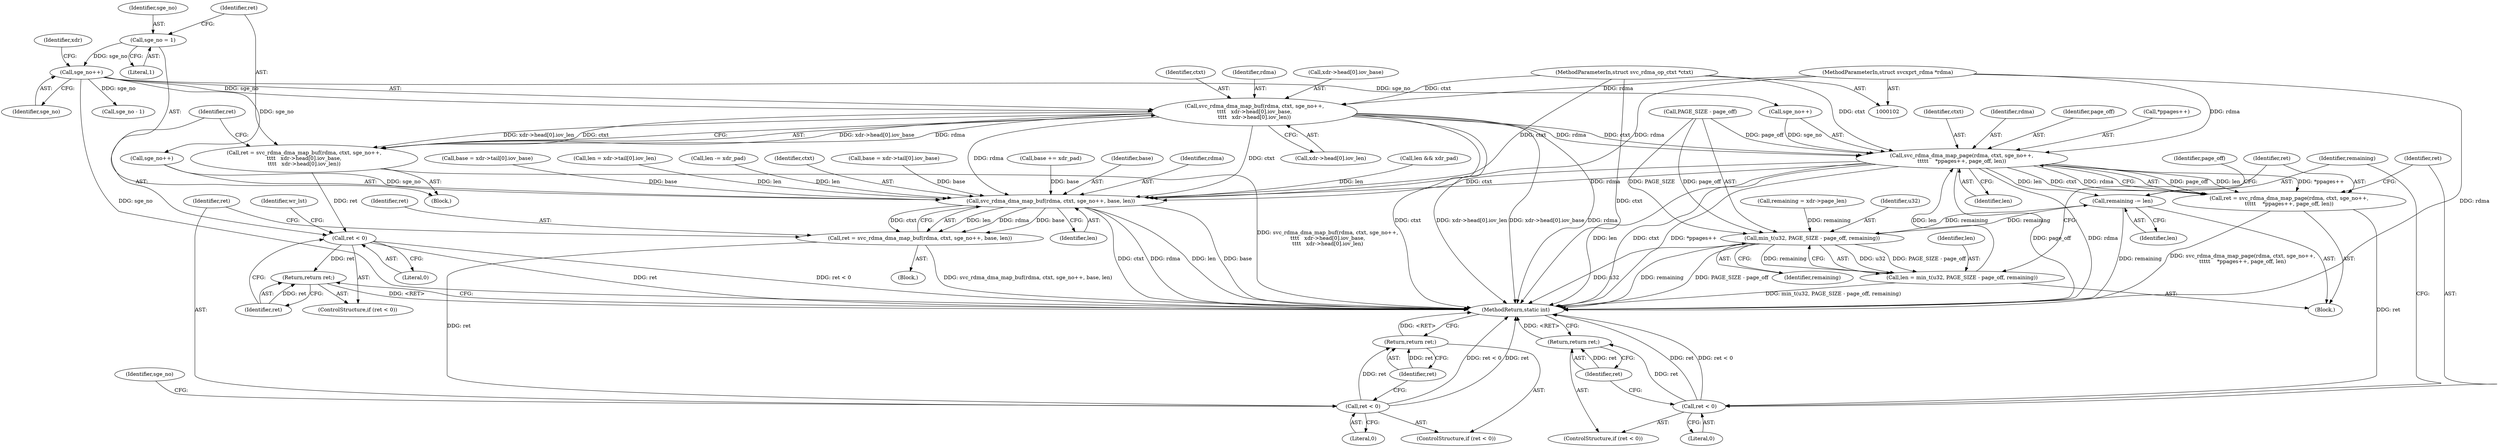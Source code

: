 digraph "0_linux_c70422f760c120480fee4de6c38804c72aa26bc1_35@array" {
"1000121" [label="(Call,svc_rdma_dma_map_buf(rdma, ctxt, sge_no++,\n\t\t\t\t   xdr->head[0].iov_base,\n\t\t\t\t   xdr->head[0].iov_len))"];
"1000103" [label="(MethodParameterIn,struct svcxprt_rdma *rdma)"];
"1000104" [label="(MethodParameterIn,struct svc_rdma_op_ctxt *ctxt)"];
"1000124" [label="(Call,sge_no++)"];
"1000116" [label="(Call,sge_no = 1)"];
"1000119" [label="(Call,ret = svc_rdma_dma_map_buf(rdma, ctxt, sge_no++,\n\t\t\t\t   xdr->head[0].iov_base,\n\t\t\t\t   xdr->head[0].iov_len))"];
"1000141" [label="(Call,ret < 0)"];
"1000144" [label="(Return,return ret;)"];
"1000221" [label="(Call,svc_rdma_dma_map_page(rdma, ctxt, sge_no++,\n\t\t\t\t\t    *ppages++, page_off, len))"];
"1000219" [label="(Call,ret = svc_rdma_dma_map_page(rdma, ctxt, sge_no++,\n\t\t\t\t\t    *ppages++, page_off, len))"];
"1000232" [label="(Call,ret < 0)"];
"1000235" [label="(Return,return ret;)"];
"1000237" [label="(Call,remaining -= len)"];
"1000213" [label="(Call,min_t(u32, PAGE_SIZE - page_off, remaining))"];
"1000211" [label="(Call,len = min_t(u32, PAGE_SIZE - page_off, remaining))"];
"1000267" [label="(Call,svc_rdma_dma_map_buf(rdma, ctxt, sge_no++, base, len))"];
"1000265" [label="(Call,ret = svc_rdma_dma_map_buf(rdma, ctxt, sge_no++, base, len))"];
"1000275" [label="(Call,ret < 0)"];
"1000278" [label="(Return,return ret;)"];
"1000278" [label="(Return,return ret;)"];
"1000279" [label="(Identifier,ret)"];
"1000126" [label="(Call,xdr->head[0].iov_base)"];
"1000224" [label="(Call,sge_no++)"];
"1000243" [label="(Call,base = xdr->tail[0].iov_base)"];
"1000220" [label="(Identifier,ret)"];
"1000221" [label="(Call,svc_rdma_dma_map_page(rdma, ctxt, sge_no++,\n\t\t\t\t\t    *ppages++, page_off, len))"];
"1000122" [label="(Identifier,rdma)"];
"1000267" [label="(Call,svc_rdma_dma_map_buf(rdma, ctxt, sge_no++, base, len))"];
"1000281" [label="(Call,sge_no - 1)"];
"1000232" [label="(Call,ret < 0)"];
"1000273" [label="(Identifier,len)"];
"1000143" [label="(Literal,0)"];
"1000223" [label="(Identifier,ctxt)"];
"1000270" [label="(Call,sge_no++)"];
"1000212" [label="(Identifier,len)"];
"1000215" [label="(Call,PAGE_SIZE - page_off)"];
"1000222" [label="(Identifier,rdma)"];
"1000252" [label="(Call,len = xdr->tail[0].iov_len)"];
"1000284" [label="(MethodReturn,static int)"];
"1000104" [label="(MethodParameterIn,struct svc_rdma_op_ctxt *ctxt)"];
"1000117" [label="(Identifier,sge_no)"];
"1000141" [label="(Call,ret < 0)"];
"1000213" [label="(Call,min_t(u32, PAGE_SIZE - page_off, remaining))"];
"1000140" [label="(ControlStructure,if (ret < 0))"];
"1000210" [label="(Block,)"];
"1000181" [label="(Call,len -= xdr_pad)"];
"1000277" [label="(Literal,0)"];
"1000120" [label="(Identifier,ret)"];
"1000219" [label="(Call,ret = svc_rdma_dma_map_page(rdma, ctxt, sge_no++,\n\t\t\t\t\t    *ppages++, page_off, len))"];
"1000142" [label="(Identifier,ret)"];
"1000119" [label="(Call,ret = svc_rdma_dma_map_buf(rdma, ctxt, sge_no++,\n\t\t\t\t   xdr->head[0].iov_base,\n\t\t\t\t   xdr->head[0].iov_len))"];
"1000118" [label="(Literal,1)"];
"1000147" [label="(Identifier,wr_lst)"];
"1000214" [label="(Identifier,u32)"];
"1000203" [label="(Call,remaining = xdr->page_len)"];
"1000264" [label="(Block,)"];
"1000230" [label="(Identifier,len)"];
"1000211" [label="(Call,len = min_t(u32, PAGE_SIZE - page_off, remaining))"];
"1000124" [label="(Call,sge_no++)"];
"1000129" [label="(Identifier,xdr)"];
"1000237" [label="(Call,remaining -= len)"];
"1000133" [label="(Call,xdr->head[0].iov_len)"];
"1000229" [label="(Identifier,page_off)"];
"1000178" [label="(Call,base += xdr_pad)"];
"1000266" [label="(Identifier,ret)"];
"1000107" [label="(Block,)"];
"1000125" [label="(Identifier,sge_no)"];
"1000265" [label="(Call,ret = svc_rdma_dma_map_buf(rdma, ctxt, sge_no++, base, len))"];
"1000103" [label="(MethodParameterIn,struct svcxprt_rdma *rdma)"];
"1000235" [label="(Return,return ret;)"];
"1000275" [label="(Call,ret < 0)"];
"1000233" [label="(Identifier,ret)"];
"1000116" [label="(Call,sge_no = 1)"];
"1000241" [label="(Identifier,page_off)"];
"1000269" [label="(Identifier,ctxt)"];
"1000149" [label="(Call,base = xdr->tail[0].iov_base)"];
"1000282" [label="(Identifier,sge_no)"];
"1000238" [label="(Identifier,remaining)"];
"1000272" [label="(Identifier,base)"];
"1000268" [label="(Identifier,rdma)"];
"1000226" [label="(Call,*ppages++)"];
"1000274" [label="(ControlStructure,if (ret < 0))"];
"1000174" [label="(Call,len && xdr_pad)"];
"1000231" [label="(ControlStructure,if (ret < 0))"];
"1000276" [label="(Identifier,ret)"];
"1000145" [label="(Identifier,ret)"];
"1000218" [label="(Identifier,remaining)"];
"1000234" [label="(Literal,0)"];
"1000236" [label="(Identifier,ret)"];
"1000121" [label="(Call,svc_rdma_dma_map_buf(rdma, ctxt, sge_no++,\n\t\t\t\t   xdr->head[0].iov_base,\n\t\t\t\t   xdr->head[0].iov_len))"];
"1000239" [label="(Identifier,len)"];
"1000123" [label="(Identifier,ctxt)"];
"1000144" [label="(Return,return ret;)"];
"1000121" -> "1000119"  [label="AST: "];
"1000121" -> "1000133"  [label="CFG: "];
"1000122" -> "1000121"  [label="AST: "];
"1000123" -> "1000121"  [label="AST: "];
"1000124" -> "1000121"  [label="AST: "];
"1000126" -> "1000121"  [label="AST: "];
"1000133" -> "1000121"  [label="AST: "];
"1000119" -> "1000121"  [label="CFG: "];
"1000121" -> "1000284"  [label="DDG: xdr->head[0].iov_base"];
"1000121" -> "1000284"  [label="DDG: ctxt"];
"1000121" -> "1000284"  [label="DDG: xdr->head[0].iov_len"];
"1000121" -> "1000284"  [label="DDG: rdma"];
"1000121" -> "1000119"  [label="DDG: xdr->head[0].iov_base"];
"1000121" -> "1000119"  [label="DDG: rdma"];
"1000121" -> "1000119"  [label="DDG: xdr->head[0].iov_len"];
"1000121" -> "1000119"  [label="DDG: ctxt"];
"1000103" -> "1000121"  [label="DDG: rdma"];
"1000104" -> "1000121"  [label="DDG: ctxt"];
"1000124" -> "1000121"  [label="DDG: sge_no"];
"1000121" -> "1000221"  [label="DDG: rdma"];
"1000121" -> "1000221"  [label="DDG: ctxt"];
"1000121" -> "1000267"  [label="DDG: rdma"];
"1000121" -> "1000267"  [label="DDG: ctxt"];
"1000103" -> "1000102"  [label="AST: "];
"1000103" -> "1000284"  [label="DDG: rdma"];
"1000103" -> "1000221"  [label="DDG: rdma"];
"1000103" -> "1000267"  [label="DDG: rdma"];
"1000104" -> "1000102"  [label="AST: "];
"1000104" -> "1000284"  [label="DDG: ctxt"];
"1000104" -> "1000221"  [label="DDG: ctxt"];
"1000104" -> "1000267"  [label="DDG: ctxt"];
"1000124" -> "1000125"  [label="CFG: "];
"1000125" -> "1000124"  [label="AST: "];
"1000129" -> "1000124"  [label="CFG: "];
"1000124" -> "1000284"  [label="DDG: sge_no"];
"1000116" -> "1000124"  [label="DDG: sge_no"];
"1000124" -> "1000224"  [label="DDG: sge_no"];
"1000124" -> "1000270"  [label="DDG: sge_no"];
"1000124" -> "1000281"  [label="DDG: sge_no"];
"1000116" -> "1000107"  [label="AST: "];
"1000116" -> "1000118"  [label="CFG: "];
"1000117" -> "1000116"  [label="AST: "];
"1000118" -> "1000116"  [label="AST: "];
"1000120" -> "1000116"  [label="CFG: "];
"1000119" -> "1000107"  [label="AST: "];
"1000120" -> "1000119"  [label="AST: "];
"1000142" -> "1000119"  [label="CFG: "];
"1000119" -> "1000284"  [label="DDG: svc_rdma_dma_map_buf(rdma, ctxt, sge_no++,\n\t\t\t\t   xdr->head[0].iov_base,\n\t\t\t\t   xdr->head[0].iov_len)"];
"1000119" -> "1000141"  [label="DDG: ret"];
"1000141" -> "1000140"  [label="AST: "];
"1000141" -> "1000143"  [label="CFG: "];
"1000142" -> "1000141"  [label="AST: "];
"1000143" -> "1000141"  [label="AST: "];
"1000145" -> "1000141"  [label="CFG: "];
"1000147" -> "1000141"  [label="CFG: "];
"1000141" -> "1000284"  [label="DDG: ret"];
"1000141" -> "1000284"  [label="DDG: ret < 0"];
"1000141" -> "1000144"  [label="DDG: ret"];
"1000144" -> "1000140"  [label="AST: "];
"1000144" -> "1000145"  [label="CFG: "];
"1000145" -> "1000144"  [label="AST: "];
"1000284" -> "1000144"  [label="CFG: "];
"1000144" -> "1000284"  [label="DDG: <RET>"];
"1000145" -> "1000144"  [label="DDG: ret"];
"1000221" -> "1000219"  [label="AST: "];
"1000221" -> "1000230"  [label="CFG: "];
"1000222" -> "1000221"  [label="AST: "];
"1000223" -> "1000221"  [label="AST: "];
"1000224" -> "1000221"  [label="AST: "];
"1000226" -> "1000221"  [label="AST: "];
"1000229" -> "1000221"  [label="AST: "];
"1000230" -> "1000221"  [label="AST: "];
"1000219" -> "1000221"  [label="CFG: "];
"1000221" -> "1000284"  [label="DDG: ctxt"];
"1000221" -> "1000284"  [label="DDG: *ppages++"];
"1000221" -> "1000284"  [label="DDG: page_off"];
"1000221" -> "1000284"  [label="DDG: rdma"];
"1000221" -> "1000284"  [label="DDG: len"];
"1000221" -> "1000219"  [label="DDG: page_off"];
"1000221" -> "1000219"  [label="DDG: len"];
"1000221" -> "1000219"  [label="DDG: *ppages++"];
"1000221" -> "1000219"  [label="DDG: ctxt"];
"1000221" -> "1000219"  [label="DDG: rdma"];
"1000224" -> "1000221"  [label="DDG: sge_no"];
"1000215" -> "1000221"  [label="DDG: page_off"];
"1000211" -> "1000221"  [label="DDG: len"];
"1000221" -> "1000237"  [label="DDG: len"];
"1000221" -> "1000267"  [label="DDG: rdma"];
"1000221" -> "1000267"  [label="DDG: ctxt"];
"1000219" -> "1000210"  [label="AST: "];
"1000220" -> "1000219"  [label="AST: "];
"1000233" -> "1000219"  [label="CFG: "];
"1000219" -> "1000284"  [label="DDG: svc_rdma_dma_map_page(rdma, ctxt, sge_no++,\n\t\t\t\t\t    *ppages++, page_off, len)"];
"1000219" -> "1000232"  [label="DDG: ret"];
"1000232" -> "1000231"  [label="AST: "];
"1000232" -> "1000234"  [label="CFG: "];
"1000233" -> "1000232"  [label="AST: "];
"1000234" -> "1000232"  [label="AST: "];
"1000236" -> "1000232"  [label="CFG: "];
"1000238" -> "1000232"  [label="CFG: "];
"1000232" -> "1000284"  [label="DDG: ret"];
"1000232" -> "1000284"  [label="DDG: ret < 0"];
"1000232" -> "1000235"  [label="DDG: ret"];
"1000235" -> "1000231"  [label="AST: "];
"1000235" -> "1000236"  [label="CFG: "];
"1000236" -> "1000235"  [label="AST: "];
"1000284" -> "1000235"  [label="CFG: "];
"1000235" -> "1000284"  [label="DDG: <RET>"];
"1000236" -> "1000235"  [label="DDG: ret"];
"1000237" -> "1000210"  [label="AST: "];
"1000237" -> "1000239"  [label="CFG: "];
"1000238" -> "1000237"  [label="AST: "];
"1000239" -> "1000237"  [label="AST: "];
"1000241" -> "1000237"  [label="CFG: "];
"1000237" -> "1000284"  [label="DDG: remaining"];
"1000237" -> "1000213"  [label="DDG: remaining"];
"1000213" -> "1000237"  [label="DDG: remaining"];
"1000213" -> "1000211"  [label="AST: "];
"1000213" -> "1000218"  [label="CFG: "];
"1000214" -> "1000213"  [label="AST: "];
"1000215" -> "1000213"  [label="AST: "];
"1000218" -> "1000213"  [label="AST: "];
"1000211" -> "1000213"  [label="CFG: "];
"1000213" -> "1000284"  [label="DDG: u32"];
"1000213" -> "1000284"  [label="DDG: remaining"];
"1000213" -> "1000284"  [label="DDG: PAGE_SIZE - page_off"];
"1000213" -> "1000211"  [label="DDG: u32"];
"1000213" -> "1000211"  [label="DDG: PAGE_SIZE - page_off"];
"1000213" -> "1000211"  [label="DDG: remaining"];
"1000215" -> "1000213"  [label="DDG: PAGE_SIZE"];
"1000215" -> "1000213"  [label="DDG: page_off"];
"1000203" -> "1000213"  [label="DDG: remaining"];
"1000211" -> "1000210"  [label="AST: "];
"1000212" -> "1000211"  [label="AST: "];
"1000220" -> "1000211"  [label="CFG: "];
"1000211" -> "1000284"  [label="DDG: min_t(u32, PAGE_SIZE - page_off, remaining)"];
"1000267" -> "1000265"  [label="AST: "];
"1000267" -> "1000273"  [label="CFG: "];
"1000268" -> "1000267"  [label="AST: "];
"1000269" -> "1000267"  [label="AST: "];
"1000270" -> "1000267"  [label="AST: "];
"1000272" -> "1000267"  [label="AST: "];
"1000273" -> "1000267"  [label="AST: "];
"1000265" -> "1000267"  [label="CFG: "];
"1000267" -> "1000284"  [label="DDG: base"];
"1000267" -> "1000284"  [label="DDG: ctxt"];
"1000267" -> "1000284"  [label="DDG: rdma"];
"1000267" -> "1000284"  [label="DDG: len"];
"1000267" -> "1000265"  [label="DDG: len"];
"1000267" -> "1000265"  [label="DDG: rdma"];
"1000267" -> "1000265"  [label="DDG: base"];
"1000267" -> "1000265"  [label="DDG: ctxt"];
"1000270" -> "1000267"  [label="DDG: sge_no"];
"1000178" -> "1000267"  [label="DDG: base"];
"1000243" -> "1000267"  [label="DDG: base"];
"1000149" -> "1000267"  [label="DDG: base"];
"1000181" -> "1000267"  [label="DDG: len"];
"1000252" -> "1000267"  [label="DDG: len"];
"1000174" -> "1000267"  [label="DDG: len"];
"1000265" -> "1000264"  [label="AST: "];
"1000266" -> "1000265"  [label="AST: "];
"1000276" -> "1000265"  [label="CFG: "];
"1000265" -> "1000284"  [label="DDG: svc_rdma_dma_map_buf(rdma, ctxt, sge_no++, base, len)"];
"1000265" -> "1000275"  [label="DDG: ret"];
"1000275" -> "1000274"  [label="AST: "];
"1000275" -> "1000277"  [label="CFG: "];
"1000276" -> "1000275"  [label="AST: "];
"1000277" -> "1000275"  [label="AST: "];
"1000279" -> "1000275"  [label="CFG: "];
"1000282" -> "1000275"  [label="CFG: "];
"1000275" -> "1000284"  [label="DDG: ret < 0"];
"1000275" -> "1000284"  [label="DDG: ret"];
"1000275" -> "1000278"  [label="DDG: ret"];
"1000278" -> "1000274"  [label="AST: "];
"1000278" -> "1000279"  [label="CFG: "];
"1000279" -> "1000278"  [label="AST: "];
"1000284" -> "1000278"  [label="CFG: "];
"1000278" -> "1000284"  [label="DDG: <RET>"];
"1000279" -> "1000278"  [label="DDG: ret"];
}
